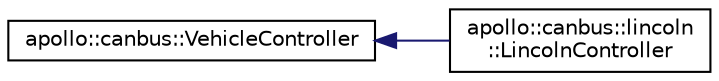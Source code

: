 digraph "Graphical Class Hierarchy"
{
  edge [fontname="Helvetica",fontsize="10",labelfontname="Helvetica",labelfontsize="10"];
  node [fontname="Helvetica",fontsize="10",shape=record];
  rankdir="LR";
  Node1 [label="apollo::canbus::VehicleController",height=0.2,width=0.4,color="black", fillcolor="white", style="filled",URL="$classapollo_1_1canbus_1_1VehicleController.html",tooltip="This is the interface class of vehicle controller. It defines pure virtual functions, and also some implemented common functions. "];
  Node1 -> Node2 [dir="back",color="midnightblue",fontsize="10",style="solid",fontname="Helvetica"];
  Node2 [label="apollo::canbus::lincoln\l::LincolnController",height=0.2,width=0.4,color="black", fillcolor="white", style="filled",URL="$classapollo_1_1canbus_1_1lincoln_1_1LincolnController.html",tooltip="this class implements the vehicle controller for lincoln vehicle. "];
}
